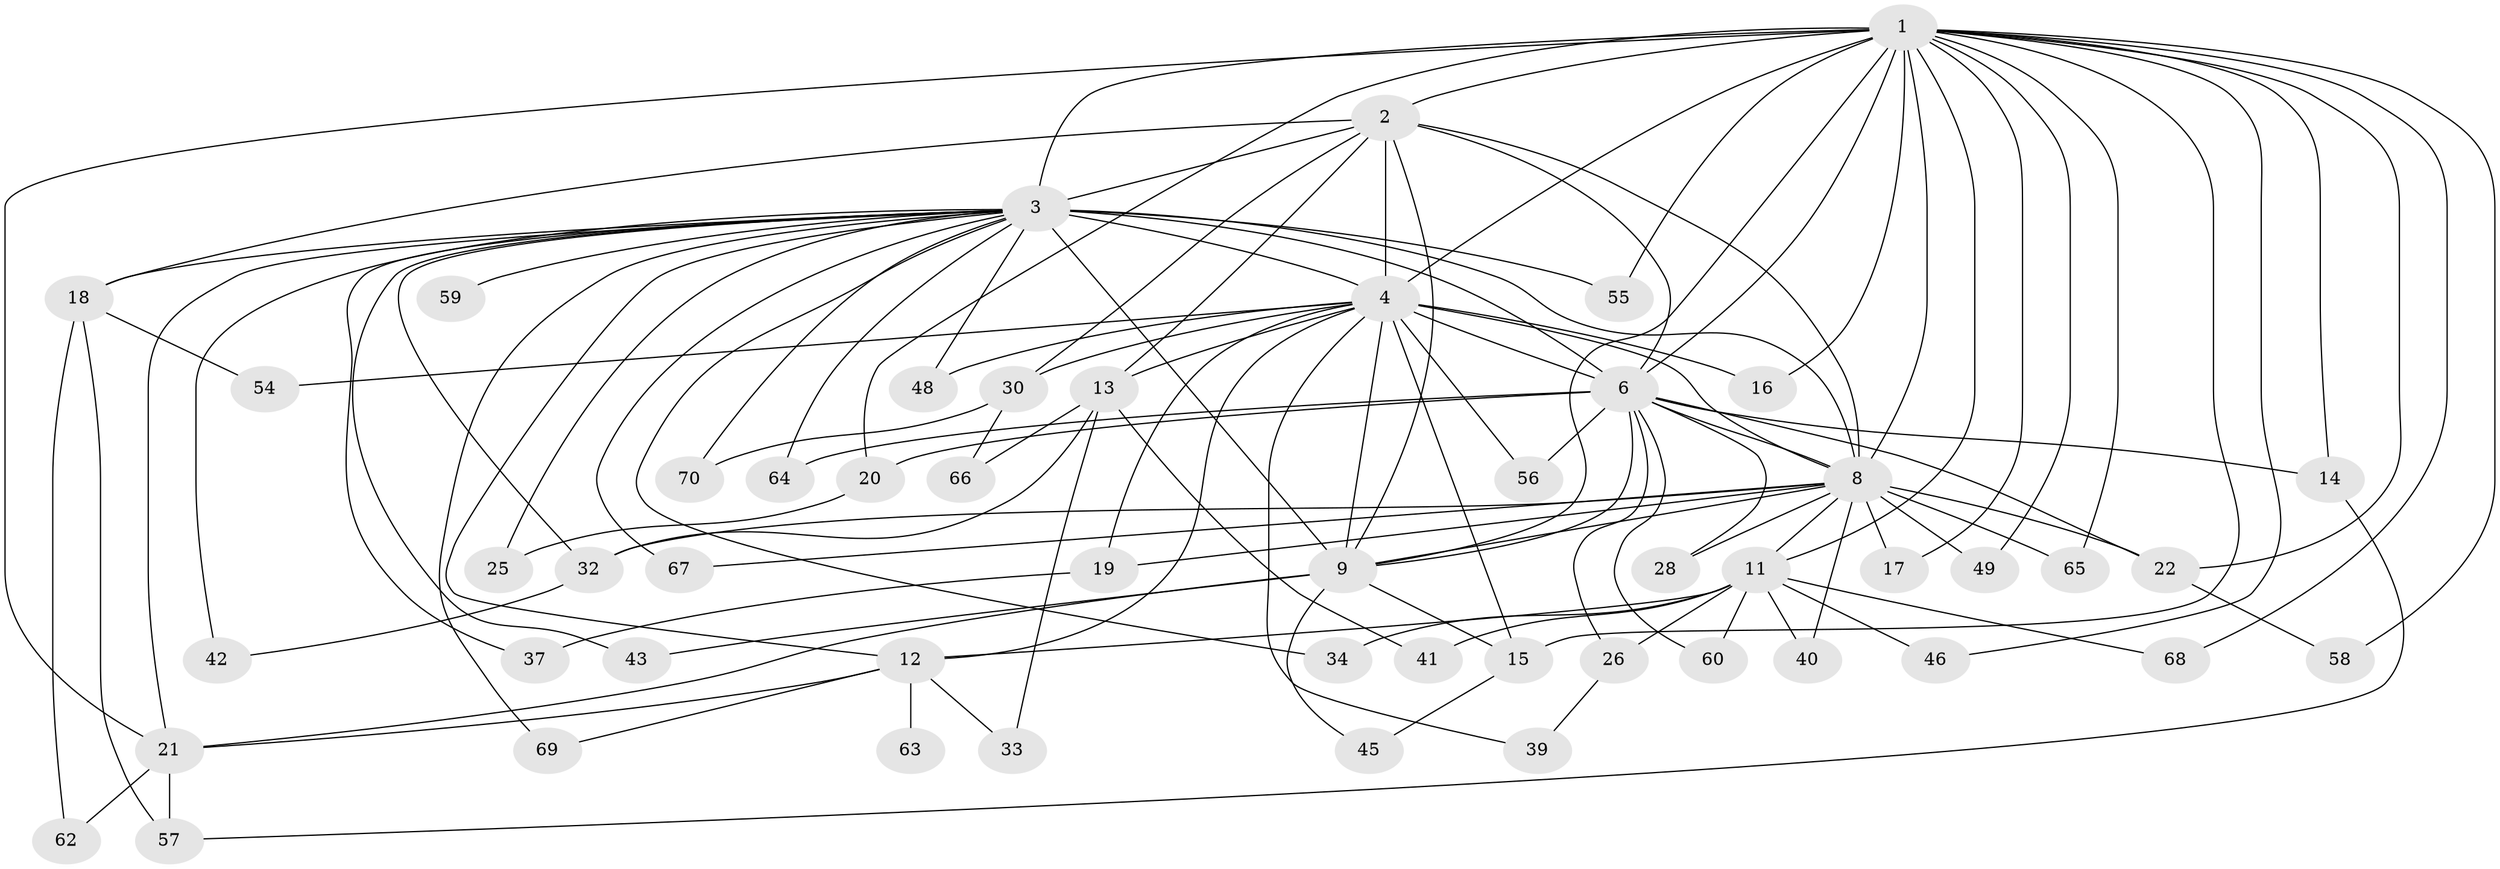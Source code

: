 // Generated by graph-tools (version 1.1) at 2025/51/02/27/25 19:51:52]
// undirected, 52 vertices, 116 edges
graph export_dot {
graph [start="1"]
  node [color=gray90,style=filled];
  1 [super="+31"];
  2 [super="+53"];
  3 [super="+7"];
  4 [super="+5"];
  6 [super="+44"];
  8 [super="+10"];
  9 [super="+24"];
  11 [super="+23"];
  12 [super="+51"];
  13 [super="+27"];
  14 [super="+52"];
  15 [super="+36"];
  16;
  17;
  18 [super="+71"];
  19;
  20;
  21 [super="+35"];
  22 [super="+29"];
  25;
  26 [super="+47"];
  28;
  30 [super="+61"];
  32 [super="+38"];
  33;
  34;
  37;
  39;
  40;
  41 [super="+50"];
  42;
  43;
  45;
  46;
  48;
  49;
  54;
  55;
  56;
  57;
  58;
  59;
  60;
  62;
  63;
  64;
  65;
  66;
  67;
  68;
  69;
  70;
  1 -- 2;
  1 -- 3 [weight=3];
  1 -- 4 [weight=2];
  1 -- 6;
  1 -- 8 [weight=2];
  1 -- 9;
  1 -- 11;
  1 -- 14;
  1 -- 16;
  1 -- 17;
  1 -- 20;
  1 -- 21;
  1 -- 22;
  1 -- 46;
  1 -- 49;
  1 -- 55;
  1 -- 58;
  1 -- 65;
  1 -- 68;
  1 -- 15;
  2 -- 3 [weight=2];
  2 -- 4 [weight=2];
  2 -- 6;
  2 -- 8 [weight=2];
  2 -- 9;
  2 -- 13 [weight=2];
  2 -- 18;
  2 -- 30;
  3 -- 4 [weight=4];
  3 -- 6 [weight=2];
  3 -- 8 [weight=4];
  3 -- 9 [weight=3];
  3 -- 12;
  3 -- 18;
  3 -- 37;
  3 -- 42;
  3 -- 59 [weight=2];
  3 -- 64;
  3 -- 67;
  3 -- 69;
  3 -- 70;
  3 -- 21;
  3 -- 25;
  3 -- 32;
  3 -- 34;
  3 -- 43;
  3 -- 48;
  3 -- 55;
  4 -- 6 [weight=2];
  4 -- 8 [weight=4];
  4 -- 9 [weight=2];
  4 -- 30 [weight=2];
  4 -- 48;
  4 -- 54;
  4 -- 56;
  4 -- 39;
  4 -- 12;
  4 -- 13;
  4 -- 15;
  4 -- 16;
  4 -- 19;
  6 -- 8 [weight=2];
  6 -- 9;
  6 -- 14 [weight=2];
  6 -- 20;
  6 -- 26;
  6 -- 28;
  6 -- 56;
  6 -- 60;
  6 -- 64;
  6 -- 22;
  8 -- 9 [weight=2];
  8 -- 11;
  8 -- 17;
  8 -- 22 [weight=2];
  8 -- 28;
  8 -- 40;
  8 -- 67;
  8 -- 32;
  8 -- 65;
  8 -- 49;
  8 -- 19;
  9 -- 15;
  9 -- 43;
  9 -- 45;
  9 -- 21;
  11 -- 34;
  11 -- 40;
  11 -- 41 [weight=2];
  11 -- 46;
  11 -- 60;
  11 -- 68;
  11 -- 26 [weight=2];
  11 -- 12;
  12 -- 33;
  12 -- 63 [weight=2];
  12 -- 69;
  12 -- 21;
  13 -- 41;
  13 -- 66;
  13 -- 33;
  13 -- 32;
  14 -- 57;
  15 -- 45;
  18 -- 54;
  18 -- 62;
  18 -- 57;
  19 -- 37;
  20 -- 25;
  21 -- 57;
  21 -- 62;
  22 -- 58;
  26 -- 39;
  30 -- 70;
  30 -- 66;
  32 -- 42;
}
